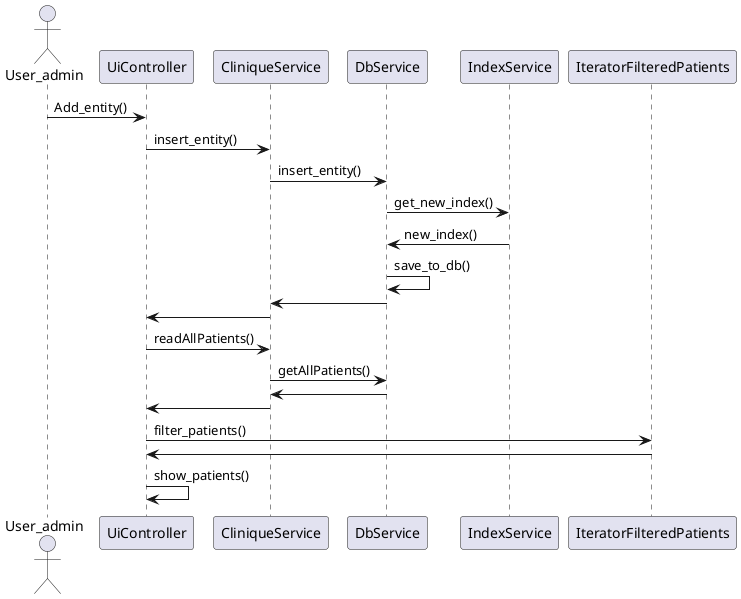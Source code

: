 @startuml
actor User_admin
User_admin -> UiController : Add_entity()
UiController -> CliniqueService : insert_entity()
CliniqueService -> DbService : insert_entity()
DbService -> IndexService : get_new_index()
IndexService -> DbService : new_index()
DbService -> DbService : save_to_db()
DbService -> CliniqueService
CliniqueService -> UiController
UiController -> CliniqueService : readAllPatients()
CliniqueService -> DbService : getAllPatients()
DbService -> CliniqueService
CliniqueService -> UiController
UiController -> IteratorFilteredPatients : filter_patients()
IteratorFilteredPatients -> UiController
UiController -> UiController : show_patients()


@enduml